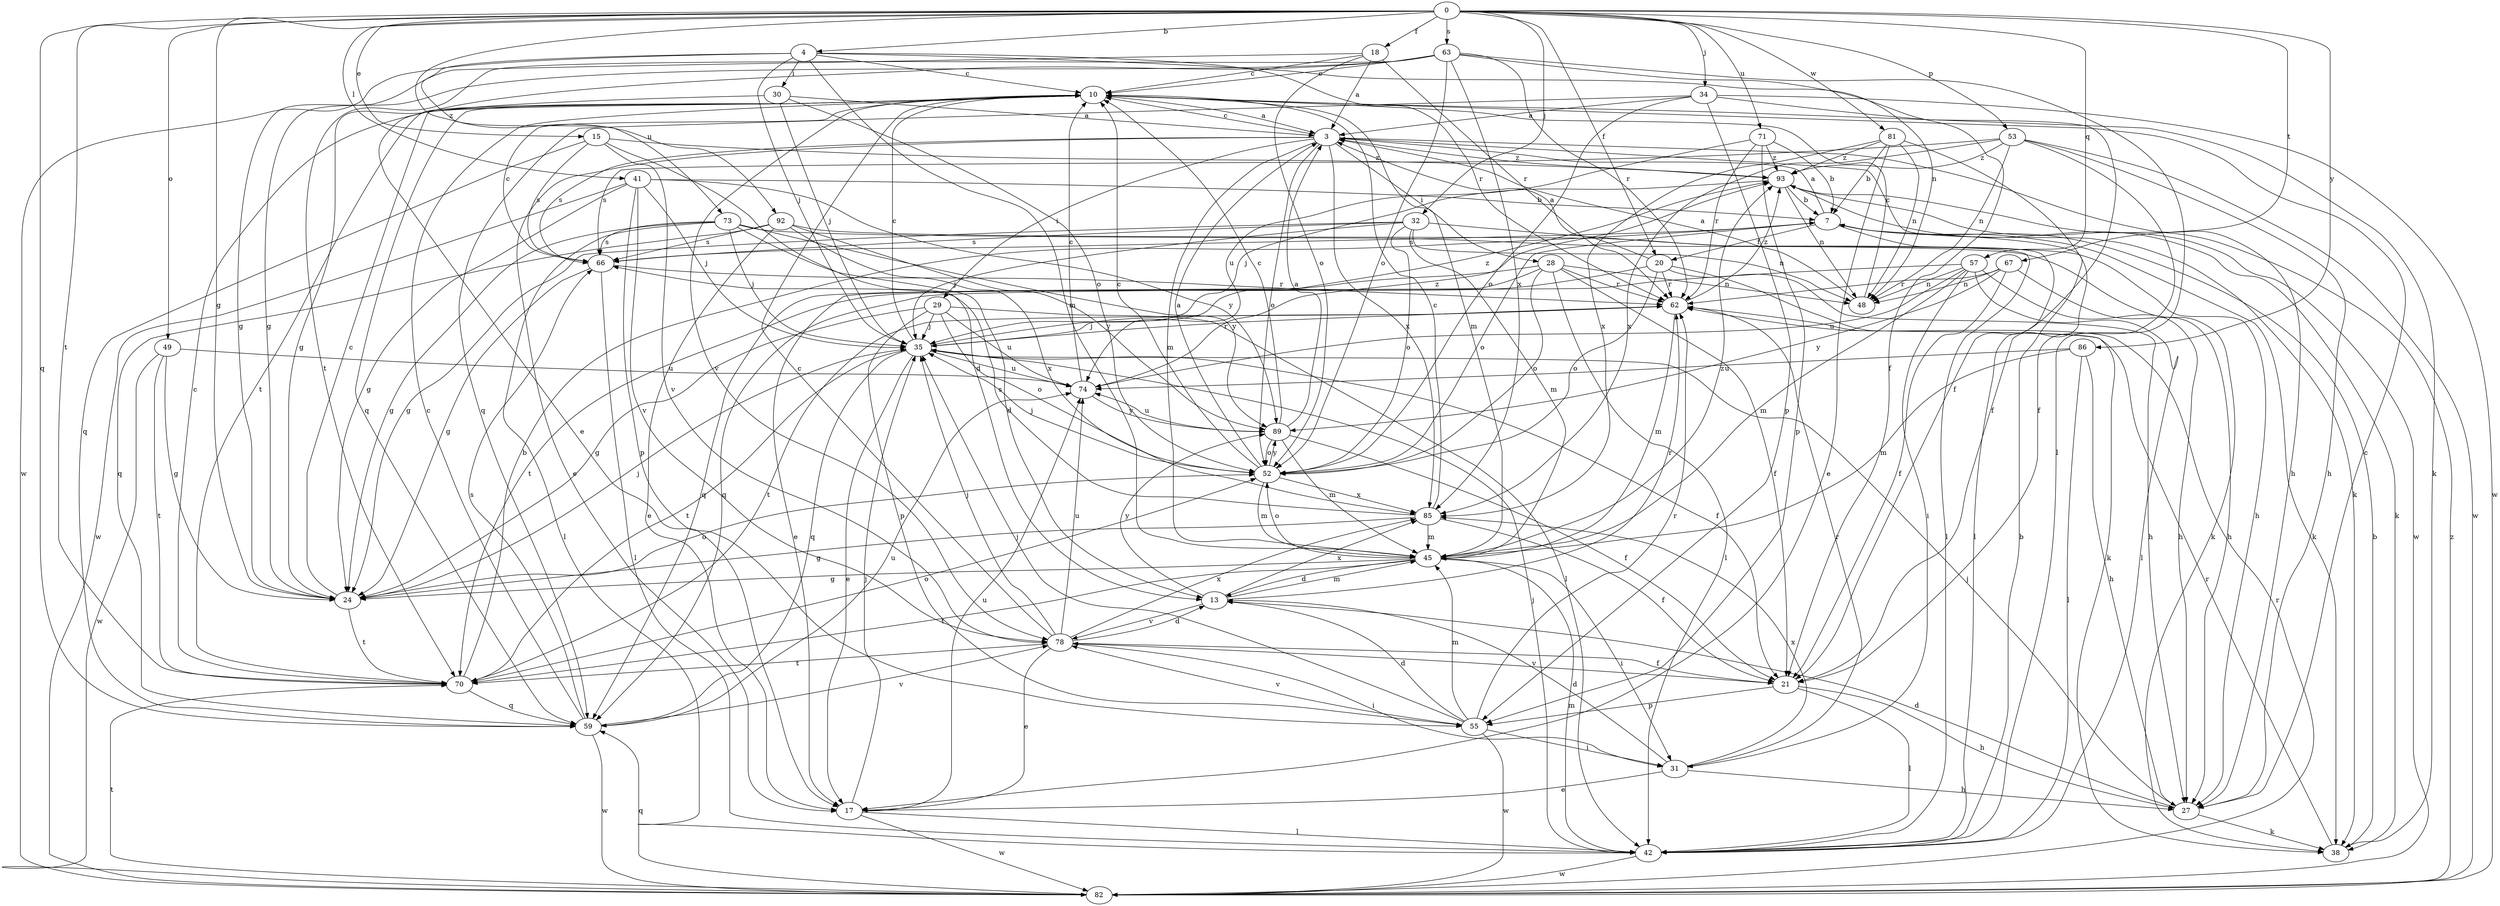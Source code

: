 strict digraph  {
0;
3;
4;
7;
10;
13;
15;
17;
18;
20;
21;
24;
27;
28;
29;
30;
31;
32;
34;
35;
38;
41;
42;
45;
48;
49;
52;
53;
55;
57;
59;
62;
63;
66;
67;
70;
71;
73;
74;
78;
81;
82;
85;
86;
89;
92;
93;
0 -> 4  [label=b];
0 -> 15  [label=e];
0 -> 18  [label=f];
0 -> 20  [label=f];
0 -> 24  [label=g];
0 -> 32  [label=j];
0 -> 34  [label=j];
0 -> 41  [label=l];
0 -> 49  [label=o];
0 -> 53  [label=p];
0 -> 57  [label=q];
0 -> 59  [label=q];
0 -> 63  [label=s];
0 -> 67  [label=t];
0 -> 70  [label=t];
0 -> 71  [label=u];
0 -> 81  [label=w];
0 -> 86  [label=y];
0 -> 92  [label=z];
3 -> 10  [label=c];
3 -> 17  [label=e];
3 -> 27  [label=h];
3 -> 28  [label=i];
3 -> 29  [label=i];
3 -> 38  [label=k];
3 -> 45  [label=m];
3 -> 52  [label=o];
3 -> 66  [label=s];
3 -> 85  [label=x];
3 -> 93  [label=z];
4 -> 10  [label=c];
4 -> 30  [label=i];
4 -> 35  [label=j];
4 -> 45  [label=m];
4 -> 48  [label=n];
4 -> 62  [label=r];
4 -> 73  [label=u];
4 -> 82  [label=w];
7 -> 3  [label=a];
7 -> 20  [label=f];
7 -> 38  [label=k];
7 -> 42  [label=l];
7 -> 52  [label=o];
7 -> 66  [label=s];
10 -> 3  [label=a];
10 -> 38  [label=k];
10 -> 45  [label=m];
10 -> 59  [label=q];
10 -> 70  [label=t];
10 -> 78  [label=v];
13 -> 45  [label=m];
13 -> 62  [label=r];
13 -> 78  [label=v];
13 -> 85  [label=x];
13 -> 89  [label=y];
15 -> 13  [label=d];
15 -> 59  [label=q];
15 -> 66  [label=s];
15 -> 78  [label=v];
15 -> 93  [label=z];
17 -> 35  [label=j];
17 -> 42  [label=l];
17 -> 74  [label=u];
17 -> 82  [label=w];
18 -> 3  [label=a];
18 -> 10  [label=c];
18 -> 24  [label=g];
18 -> 52  [label=o];
18 -> 62  [label=r];
20 -> 3  [label=a];
20 -> 27  [label=h];
20 -> 38  [label=k];
20 -> 52  [label=o];
20 -> 62  [label=r];
20 -> 70  [label=t];
21 -> 27  [label=h];
21 -> 42  [label=l];
21 -> 55  [label=p];
21 -> 78  [label=v];
24 -> 10  [label=c];
24 -> 35  [label=j];
24 -> 52  [label=o];
24 -> 70  [label=t];
27 -> 10  [label=c];
27 -> 13  [label=d];
27 -> 35  [label=j];
27 -> 38  [label=k];
28 -> 17  [label=e];
28 -> 21  [label=f];
28 -> 42  [label=l];
28 -> 48  [label=n];
28 -> 52  [label=o];
28 -> 59  [label=q];
28 -> 62  [label=r];
29 -> 24  [label=g];
29 -> 35  [label=j];
29 -> 42  [label=l];
29 -> 52  [label=o];
29 -> 55  [label=p];
29 -> 74  [label=u];
30 -> 3  [label=a];
30 -> 24  [label=g];
30 -> 35  [label=j];
30 -> 52  [label=o];
31 -> 13  [label=d];
31 -> 17  [label=e];
31 -> 27  [label=h];
31 -> 62  [label=r];
31 -> 85  [label=x];
32 -> 24  [label=g];
32 -> 35  [label=j];
32 -> 42  [label=l];
32 -> 45  [label=m];
32 -> 48  [label=n];
32 -> 52  [label=o];
32 -> 66  [label=s];
34 -> 3  [label=a];
34 -> 21  [label=f];
34 -> 52  [label=o];
34 -> 55  [label=p];
34 -> 59  [label=q];
34 -> 82  [label=w];
35 -> 10  [label=c];
35 -> 17  [label=e];
35 -> 21  [label=f];
35 -> 59  [label=q];
35 -> 62  [label=r];
35 -> 70  [label=t];
35 -> 74  [label=u];
35 -> 93  [label=z];
38 -> 7  [label=b];
38 -> 62  [label=r];
41 -> 7  [label=b];
41 -> 24  [label=g];
41 -> 35  [label=j];
41 -> 55  [label=p];
41 -> 78  [label=v];
41 -> 82  [label=w];
41 -> 89  [label=y];
42 -> 7  [label=b];
42 -> 35  [label=j];
42 -> 45  [label=m];
42 -> 82  [label=w];
45 -> 13  [label=d];
45 -> 24  [label=g];
45 -> 31  [label=i];
45 -> 52  [label=o];
45 -> 70  [label=t];
45 -> 93  [label=z];
48 -> 3  [label=a];
48 -> 10  [label=c];
49 -> 24  [label=g];
49 -> 70  [label=t];
49 -> 74  [label=u];
49 -> 82  [label=w];
52 -> 3  [label=a];
52 -> 10  [label=c];
52 -> 35  [label=j];
52 -> 45  [label=m];
52 -> 85  [label=x];
52 -> 89  [label=y];
53 -> 21  [label=f];
53 -> 27  [label=h];
53 -> 48  [label=n];
53 -> 66  [label=s];
53 -> 82  [label=w];
53 -> 85  [label=x];
53 -> 93  [label=z];
55 -> 13  [label=d];
55 -> 31  [label=i];
55 -> 35  [label=j];
55 -> 45  [label=m];
55 -> 62  [label=r];
55 -> 78  [label=v];
55 -> 82  [label=w];
57 -> 27  [label=h];
57 -> 31  [label=i];
57 -> 42  [label=l];
57 -> 45  [label=m];
57 -> 48  [label=n];
57 -> 59  [label=q];
57 -> 74  [label=u];
59 -> 10  [label=c];
59 -> 66  [label=s];
59 -> 74  [label=u];
59 -> 78  [label=v];
59 -> 82  [label=w];
62 -> 35  [label=j];
62 -> 45  [label=m];
62 -> 70  [label=t];
62 -> 93  [label=z];
63 -> 10  [label=c];
63 -> 17  [label=e];
63 -> 21  [label=f];
63 -> 24  [label=g];
63 -> 42  [label=l];
63 -> 52  [label=o];
63 -> 62  [label=r];
63 -> 70  [label=t];
63 -> 85  [label=x];
66 -> 10  [label=c];
66 -> 24  [label=g];
66 -> 42  [label=l];
66 -> 62  [label=r];
67 -> 21  [label=f];
67 -> 27  [label=h];
67 -> 48  [label=n];
67 -> 62  [label=r];
67 -> 89  [label=y];
70 -> 7  [label=b];
70 -> 10  [label=c];
70 -> 52  [label=o];
70 -> 59  [label=q];
71 -> 7  [label=b];
71 -> 55  [label=p];
71 -> 62  [label=r];
71 -> 74  [label=u];
71 -> 93  [label=z];
73 -> 13  [label=d];
73 -> 24  [label=g];
73 -> 35  [label=j];
73 -> 38  [label=k];
73 -> 42  [label=l];
73 -> 66  [label=s];
73 -> 89  [label=y];
74 -> 10  [label=c];
74 -> 89  [label=y];
74 -> 93  [label=z];
78 -> 10  [label=c];
78 -> 13  [label=d];
78 -> 17  [label=e];
78 -> 21  [label=f];
78 -> 31  [label=i];
78 -> 35  [label=j];
78 -> 70  [label=t];
78 -> 74  [label=u];
78 -> 85  [label=x];
81 -> 7  [label=b];
81 -> 17  [label=e];
81 -> 21  [label=f];
81 -> 48  [label=n];
81 -> 85  [label=x];
81 -> 93  [label=z];
82 -> 59  [label=q];
82 -> 62  [label=r];
82 -> 70  [label=t];
82 -> 93  [label=z];
85 -> 10  [label=c];
85 -> 21  [label=f];
85 -> 24  [label=g];
85 -> 45  [label=m];
85 -> 66  [label=s];
86 -> 27  [label=h];
86 -> 42  [label=l];
86 -> 45  [label=m];
86 -> 74  [label=u];
89 -> 3  [label=a];
89 -> 10  [label=c];
89 -> 21  [label=f];
89 -> 45  [label=m];
89 -> 52  [label=o];
89 -> 74  [label=u];
92 -> 17  [label=e];
92 -> 27  [label=h];
92 -> 59  [label=q];
92 -> 66  [label=s];
92 -> 85  [label=x];
92 -> 89  [label=y];
93 -> 7  [label=b];
93 -> 35  [label=j];
93 -> 38  [label=k];
93 -> 48  [label=n];
93 -> 82  [label=w];
}
